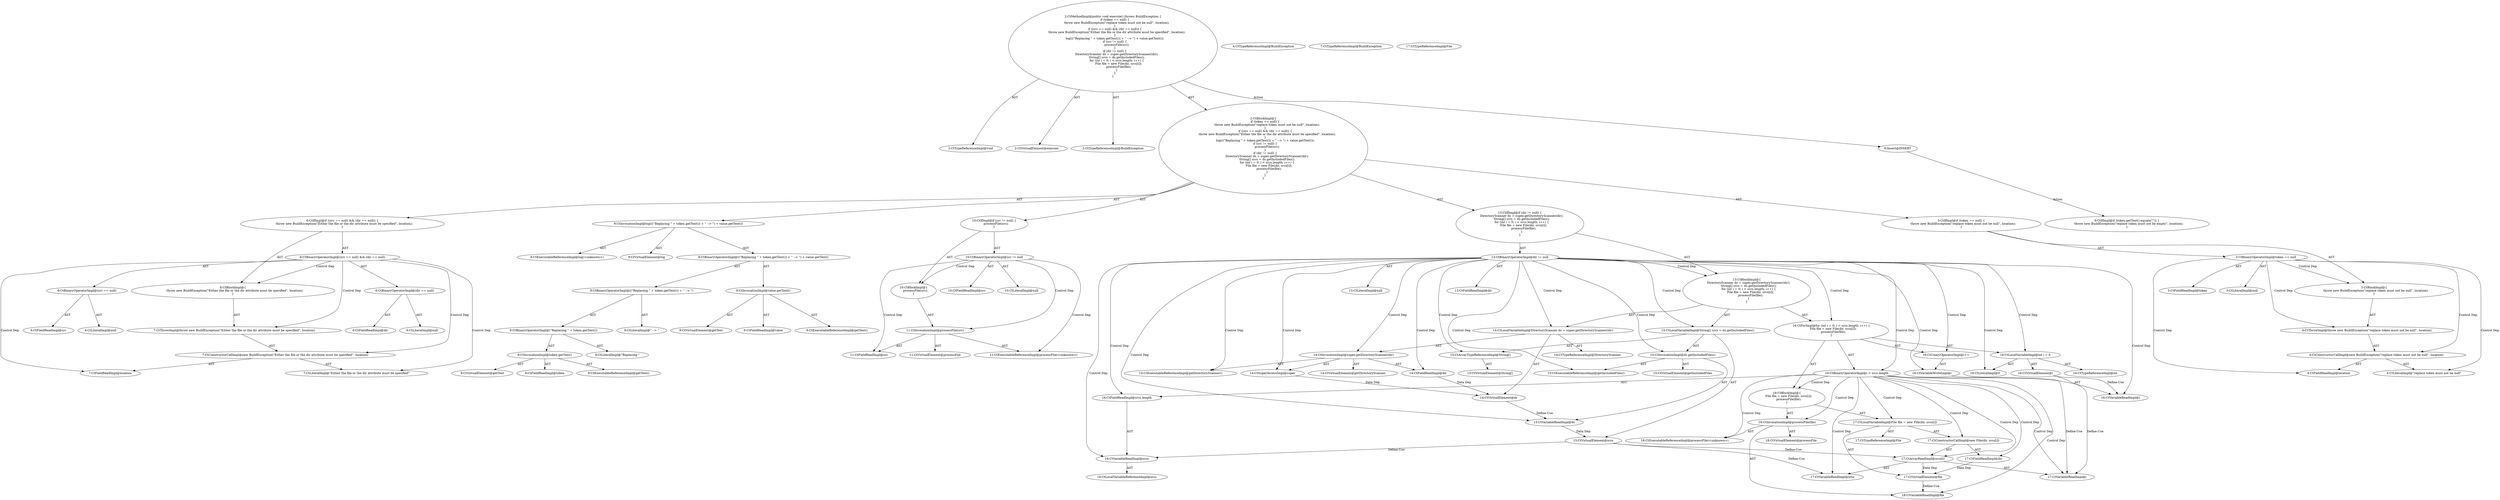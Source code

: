 digraph "execute#?" {
0 [label="2:CtTypeReferenceImpl@void" shape=ellipse]
1 [label="2:CtVirtualElement@execute" shape=ellipse]
2 [label="2:CtTypeReferenceImpl@BuildException" shape=ellipse]
3 [label="3:CtFieldReadImpl@token" shape=ellipse]
4 [label="3:CtLiteralImpl@null" shape=ellipse]
5 [label="3:CtBinaryOperatorImpl@token == null" shape=ellipse]
6 [label="4:CtTypeReferenceImpl@BuildException" shape=ellipse]
7 [label="4:CtLiteralImpl@\"replace token must not be null\"" shape=ellipse]
8 [label="4:CtFieldReadImpl@location" shape=ellipse]
9 [label="4:CtConstructorCallImpl@new BuildException(\"replace token must not be null\", location)" shape=ellipse]
10 [label="4:CtThrowImpl@throw new BuildException(\"replace token must not be null\", location)" shape=ellipse]
11 [label="3:CtBlockImpl@\{
    throw new BuildException(\"replace token must not be null\", location);
\}" shape=ellipse]
12 [label="3:CtIfImpl@if (token == null) \{
    throw new BuildException(\"replace token must not be null\", location);
\}" shape=ellipse]
13 [label="6:CtFieldReadImpl@src" shape=ellipse]
14 [label="6:CtLiteralImpl@null" shape=ellipse]
15 [label="6:CtBinaryOperatorImpl@(src == null)" shape=ellipse]
16 [label="6:CtFieldReadImpl@dir" shape=ellipse]
17 [label="6:CtLiteralImpl@null" shape=ellipse]
18 [label="6:CtBinaryOperatorImpl@(dir == null)" shape=ellipse]
19 [label="6:CtBinaryOperatorImpl@(src == null) && (dir == null)" shape=ellipse]
20 [label="7:CtTypeReferenceImpl@BuildException" shape=ellipse]
21 [label="7:CtLiteralImpl@\"Either the file or the dir attribute must be specified\"" shape=ellipse]
22 [label="7:CtFieldReadImpl@location" shape=ellipse]
23 [label="7:CtConstructorCallImpl@new BuildException(\"Either the file or the dir attribute must be specified\", location)" shape=ellipse]
24 [label="7:CtThrowImpl@throw new BuildException(\"Either the file or the dir attribute must be specified\", location)" shape=ellipse]
25 [label="6:CtBlockImpl@\{
    throw new BuildException(\"Either the file or the dir attribute must be specified\", location);
\}" shape=ellipse]
26 [label="6:CtIfImpl@if ((src == null) && (dir == null)) \{
    throw new BuildException(\"Either the file or the dir attribute must be specified\", location);
\}" shape=ellipse]
27 [label="9:CtExecutableReferenceImpl@log(<unknown>)" shape=ellipse]
28 [label="9:CtVirtualElement@log" shape=ellipse]
29 [label="9:CtLiteralImpl@\"Replacing \"" shape=ellipse]
30 [label="9:CtExecutableReferenceImpl@getText()" shape=ellipse]
31 [label="9:CtVirtualElement@getText" shape=ellipse]
32 [label="9:CtFieldReadImpl@token" shape=ellipse]
33 [label="9:CtInvocationImpl@token.getText()" shape=ellipse]
34 [label="9:CtBinaryOperatorImpl@(\"Replacing \" + token.getText())" shape=ellipse]
35 [label="9:CtLiteralImpl@\" --> \"" shape=ellipse]
36 [label="9:CtBinaryOperatorImpl@((\"Replacing \" + token.getText()) + \" --> \")" shape=ellipse]
37 [label="9:CtExecutableReferenceImpl@getText()" shape=ellipse]
38 [label="9:CtVirtualElement@getText" shape=ellipse]
39 [label="9:CtFieldReadImpl@value" shape=ellipse]
40 [label="9:CtInvocationImpl@value.getText()" shape=ellipse]
41 [label="9:CtBinaryOperatorImpl@((\"Replacing \" + token.getText()) + \" --> \") + value.getText()" shape=ellipse]
42 [label="9:CtInvocationImpl@log(((\"Replacing \" + token.getText()) + \" --> \") + value.getText())" shape=ellipse]
43 [label="10:CtFieldReadImpl@src" shape=ellipse]
44 [label="10:CtLiteralImpl@null" shape=ellipse]
45 [label="10:CtBinaryOperatorImpl@src != null" shape=ellipse]
46 [label="11:CtExecutableReferenceImpl@processFile(<unknown>)" shape=ellipse]
47 [label="11:CtVirtualElement@processFile" shape=ellipse]
48 [label="11:CtFieldReadImpl@src" shape=ellipse]
49 [label="11:CtInvocationImpl@processFile(src)" shape=ellipse]
50 [label="10:CtBlockImpl@\{
    processFile(src);
\}" shape=ellipse]
51 [label="10:CtIfImpl@if (src != null) \{
    processFile(src);
\}" shape=ellipse]
52 [label="13:CtFieldReadImpl@dir" shape=ellipse]
53 [label="13:CtLiteralImpl@null" shape=ellipse]
54 [label="13:CtBinaryOperatorImpl@dir != null" shape=ellipse]
55 [label="14:CtTypeReferenceImpl@DirectoryScanner" shape=ellipse]
56 [label="14:CtExecutableReferenceImpl@getDirectoryScanner()" shape=ellipse]
57 [label="14:CtVirtualElement@getDirectoryScanner" shape=ellipse]
58 [label="14:CtSuperAccessImpl@super" shape=ellipse]
59 [label="14:CtFieldReadImpl@dir" shape=ellipse]
60 [label="14:CtInvocationImpl@super.getDirectoryScanner(dir)" shape=ellipse]
61 [label="14:CtVirtualElement@ds" shape=ellipse]
62 [label="14:CtLocalVariableImpl@DirectoryScanner ds = super.getDirectoryScanner(dir)" shape=ellipse]
63 [label="15:CtVirtualElement@String[]" shape=ellipse]
64 [label="15:CtArrayTypeReferenceImpl@String[]" shape=ellipse]
65 [label="15:CtExecutableReferenceImpl@getIncludedFiles()" shape=ellipse]
66 [label="15:CtVirtualElement@getIncludedFiles" shape=ellipse]
67 [label="15:CtVariableReadImpl@ds" shape=ellipse]
68 [label="15:CtInvocationImpl@ds.getIncludedFiles()" shape=ellipse]
69 [label="15:CtVirtualElement@srcs" shape=ellipse]
70 [label="15:CtLocalVariableImpl@String[] srcs = ds.getIncludedFiles()" shape=ellipse]
71 [label="16:CtTypeReferenceImpl@int" shape=ellipse]
72 [label="16:CtLiteralImpl@0" shape=ellipse]
73 [label="16:CtVirtualElement@i" shape=ellipse]
74 [label="16:CtLocalVariableImpl@int i = 0" shape=ellipse]
75 [label="16:CtVariableReadImpl@i" shape=ellipse]
76 [label="16:CtVariableReadImpl@srcs" shape=ellipse]
77 [label="16:CtLocalVariableReferenceImpl@srcs" shape=ellipse]
78 [label="16:CtFieldReadImpl@srcs.length" shape=ellipse]
79 [label="16:CtBinaryOperatorImpl@i < srcs.length" shape=ellipse]
80 [label="16:CtVariableWriteImpl@i" shape=ellipse]
81 [label="16:CtUnaryOperatorImpl@i++" shape=ellipse]
82 [label="17:CtTypeReferenceImpl@File" shape=ellipse]
83 [label="17:CtTypeReferenceImpl@File" shape=ellipse]
84 [label="17:CtFieldReadImpl@dir" shape=ellipse]
85 [label="17:CtVariableReadImpl@srcs" shape=ellipse]
86 [label="17:CtVariableReadImpl@i" shape=ellipse]
87 [label="17:CtArrayReadImpl@srcs[i]" shape=ellipse]
88 [label="17:CtConstructorCallImpl@new File(dir, srcs[i])" shape=ellipse]
89 [label="17:CtVirtualElement@file" shape=ellipse]
90 [label="17:CtLocalVariableImpl@File file = new File(dir, srcs[i])" shape=ellipse]
91 [label="18:CtExecutableReferenceImpl@processFile(<unknown>)" shape=ellipse]
92 [label="18:CtVirtualElement@processFile" shape=ellipse]
93 [label="18:CtVariableReadImpl@file" shape=ellipse]
94 [label="18:CtInvocationImpl@processFile(file)" shape=ellipse]
95 [label="16:CtBlockImpl@\{
    File file = new File(dir, srcs[i]);
    processFile(file);
\}" shape=ellipse]
96 [label="16:CtForImpl@for (int i = 0; i < srcs.length; i++) \{
    File file = new File(dir, srcs[i]);
    processFile(file);
\}" shape=ellipse]
97 [label="13:CtBlockImpl@\{
    DirectoryScanner ds = super.getDirectoryScanner(dir);
    String[] srcs = ds.getIncludedFiles();
    for (int i = 0; i < srcs.length; i++) \{
        File file = new File(dir, srcs[i]);
        processFile(file);
    \}
\}" shape=ellipse]
98 [label="13:CtIfImpl@if (dir != null) \{
    DirectoryScanner ds = super.getDirectoryScanner(dir);
    String[] srcs = ds.getIncludedFiles();
    for (int i = 0; i < srcs.length; i++) \{
        File file = new File(dir, srcs[i]);
        processFile(file);
    \}
\}" shape=ellipse]
99 [label="2:CtBlockImpl@\{
    if (token == null) \{
        throw new BuildException(\"replace token must not be null\", location);
    \}
    if ((src == null) && (dir == null)) \{
        throw new BuildException(\"Either the file or the dir attribute must be specified\", location);
    \}
    log(((\"Replacing \" + token.getText()) + \" --> \") + value.getText());
    if (src != null) \{
        processFile(src);
    \}
    if (dir != null) \{
        DirectoryScanner ds = super.getDirectoryScanner(dir);
        String[] srcs = ds.getIncludedFiles();
        for (int i = 0; i < srcs.length; i++) \{
            File file = new File(dir, srcs[i]);
            processFile(file);
        \}
    \}
\}" shape=ellipse]
100 [label="2:CtMethodImpl@public void execute() throws BuildException \{
    if (token == null) \{
        throw new BuildException(\"replace token must not be null\", location);
    \}
    if ((src == null) && (dir == null)) \{
        throw new BuildException(\"Either the file or the dir attribute must be specified\", location);
    \}
    log(((\"Replacing \" + token.getText()) + \" --> \") + value.getText());
    if (src != null) \{
        processFile(src);
    \}
    if (dir != null) \{
        DirectoryScanner ds = super.getDirectoryScanner(dir);
        String[] srcs = ds.getIncludedFiles();
        for (int i = 0; i < srcs.length; i++) \{
            File file = new File(dir, srcs[i]);
            processFile(file);
        \}
    \}
\}" shape=ellipse]
101 [label="6:Insert@INSERT" shape=ellipse]
102 [label="6:CtIfImpl@if (token.getText().equals(\"\")) \{
    throw new BuildException(\"replace token must not be empty\", location);
\}" shape=ellipse]
5 -> 3 [label="AST"];
5 -> 4 [label="AST"];
5 -> 11 [label="Control Dep"];
5 -> 10 [label="Control Dep"];
5 -> 9 [label="Control Dep"];
5 -> 7 [label="Control Dep"];
5 -> 8 [label="Control Dep"];
9 -> 7 [label="AST"];
9 -> 8 [label="AST"];
10 -> 9 [label="AST"];
11 -> 10 [label="AST"];
12 -> 5 [label="AST"];
12 -> 11 [label="AST"];
15 -> 13 [label="AST"];
15 -> 14 [label="AST"];
18 -> 16 [label="AST"];
18 -> 17 [label="AST"];
19 -> 15 [label="AST"];
19 -> 18 [label="AST"];
19 -> 25 [label="Control Dep"];
19 -> 24 [label="Control Dep"];
19 -> 23 [label="Control Dep"];
19 -> 21 [label="Control Dep"];
19 -> 22 [label="Control Dep"];
23 -> 21 [label="AST"];
23 -> 22 [label="AST"];
24 -> 23 [label="AST"];
25 -> 24 [label="AST"];
26 -> 19 [label="AST"];
26 -> 25 [label="AST"];
33 -> 31 [label="AST"];
33 -> 32 [label="AST"];
33 -> 30 [label="AST"];
34 -> 29 [label="AST"];
34 -> 33 [label="AST"];
36 -> 34 [label="AST"];
36 -> 35 [label="AST"];
40 -> 38 [label="AST"];
40 -> 39 [label="AST"];
40 -> 37 [label="AST"];
41 -> 36 [label="AST"];
41 -> 40 [label="AST"];
42 -> 28 [label="AST"];
42 -> 27 [label="AST"];
42 -> 41 [label="AST"];
45 -> 43 [label="AST"];
45 -> 44 [label="AST"];
45 -> 50 [label="Control Dep"];
45 -> 49 [label="Control Dep"];
45 -> 46 [label="Control Dep"];
45 -> 48 [label="Control Dep"];
49 -> 47 [label="AST"];
49 -> 46 [label="AST"];
49 -> 48 [label="AST"];
50 -> 49 [label="AST"];
51 -> 45 [label="AST"];
51 -> 50 [label="AST"];
54 -> 52 [label="AST"];
54 -> 53 [label="AST"];
54 -> 97 [label="Control Dep"];
54 -> 62 [label="Control Dep"];
54 -> 60 [label="Control Dep"];
54 -> 56 [label="Control Dep"];
54 -> 58 [label="Control Dep"];
54 -> 59 [label="Control Dep"];
54 -> 70 [label="Control Dep"];
54 -> 64 [label="Control Dep"];
54 -> 68 [label="Control Dep"];
54 -> 65 [label="Control Dep"];
54 -> 67 [label="Control Dep"];
54 -> 96 [label="Control Dep"];
54 -> 74 [label="Control Dep"];
54 -> 72 [label="Control Dep"];
54 -> 79 [label="Control Dep"];
54 -> 75 [label="Control Dep"];
54 -> 78 [label="Control Dep"];
54 -> 76 [label="Control Dep"];
54 -> 81 [label="Control Dep"];
54 -> 80 [label="Control Dep"];
58 -> 61 [label="Data Dep"];
59 -> 61 [label="Data Dep"];
60 -> 57 [label="AST"];
60 -> 58 [label="AST"];
60 -> 56 [label="AST"];
60 -> 59 [label="AST"];
61 -> 67 [label="Define-Use"];
62 -> 61 [label="AST"];
62 -> 55 [label="AST"];
62 -> 60 [label="AST"];
64 -> 63 [label="AST"];
67 -> 69 [label="Data Dep"];
68 -> 66 [label="AST"];
68 -> 67 [label="AST"];
68 -> 65 [label="AST"];
69 -> 76 [label="Define-Use"];
69 -> 85 [label="Define-Use"];
69 -> 87 [label="Define-Use"];
70 -> 69 [label="AST"];
70 -> 64 [label="AST"];
70 -> 68 [label="AST"];
73 -> 75 [label="Define-Use"];
73 -> 86 [label="Define-Use"];
74 -> 73 [label="AST"];
74 -> 71 [label="AST"];
74 -> 72 [label="AST"];
76 -> 77 [label="AST"];
78 -> 76 [label="AST"];
79 -> 75 [label="AST"];
79 -> 78 [label="AST"];
79 -> 95 [label="Control Dep"];
79 -> 90 [label="Control Dep"];
79 -> 88 [label="Control Dep"];
79 -> 84 [label="Control Dep"];
79 -> 87 [label="Control Dep"];
79 -> 85 [label="Control Dep"];
79 -> 86 [label="Control Dep"];
79 -> 94 [label="Control Dep"];
79 -> 91 [label="Control Dep"];
79 -> 93 [label="Control Dep"];
80 -> 86 [label="Define-Use"];
81 -> 80 [label="AST"];
84 -> 89 [label="Data Dep"];
87 -> 85 [label="AST"];
87 -> 86 [label="AST"];
87 -> 89 [label="Data Dep"];
88 -> 84 [label="AST"];
88 -> 87 [label="AST"];
89 -> 93 [label="Define-Use"];
90 -> 89 [label="AST"];
90 -> 82 [label="AST"];
90 -> 88 [label="AST"];
94 -> 92 [label="AST"];
94 -> 91 [label="AST"];
94 -> 93 [label="AST"];
95 -> 90 [label="AST"];
95 -> 94 [label="AST"];
96 -> 74 [label="AST"];
96 -> 79 [label="AST"];
96 -> 81 [label="AST"];
96 -> 95 [label="AST"];
97 -> 62 [label="AST"];
97 -> 70 [label="AST"];
97 -> 96 [label="AST"];
98 -> 54 [label="AST"];
98 -> 97 [label="AST"];
99 -> 12 [label="AST"];
99 -> 26 [label="AST"];
99 -> 42 [label="AST"];
99 -> 51 [label="AST"];
99 -> 98 [label="AST"];
100 -> 1 [label="AST"];
100 -> 0 [label="AST"];
100 -> 2 [label="AST"];
100 -> 99 [label="AST"];
100 -> 101 [label="Action"];
101 -> 102 [label="Action"];
}